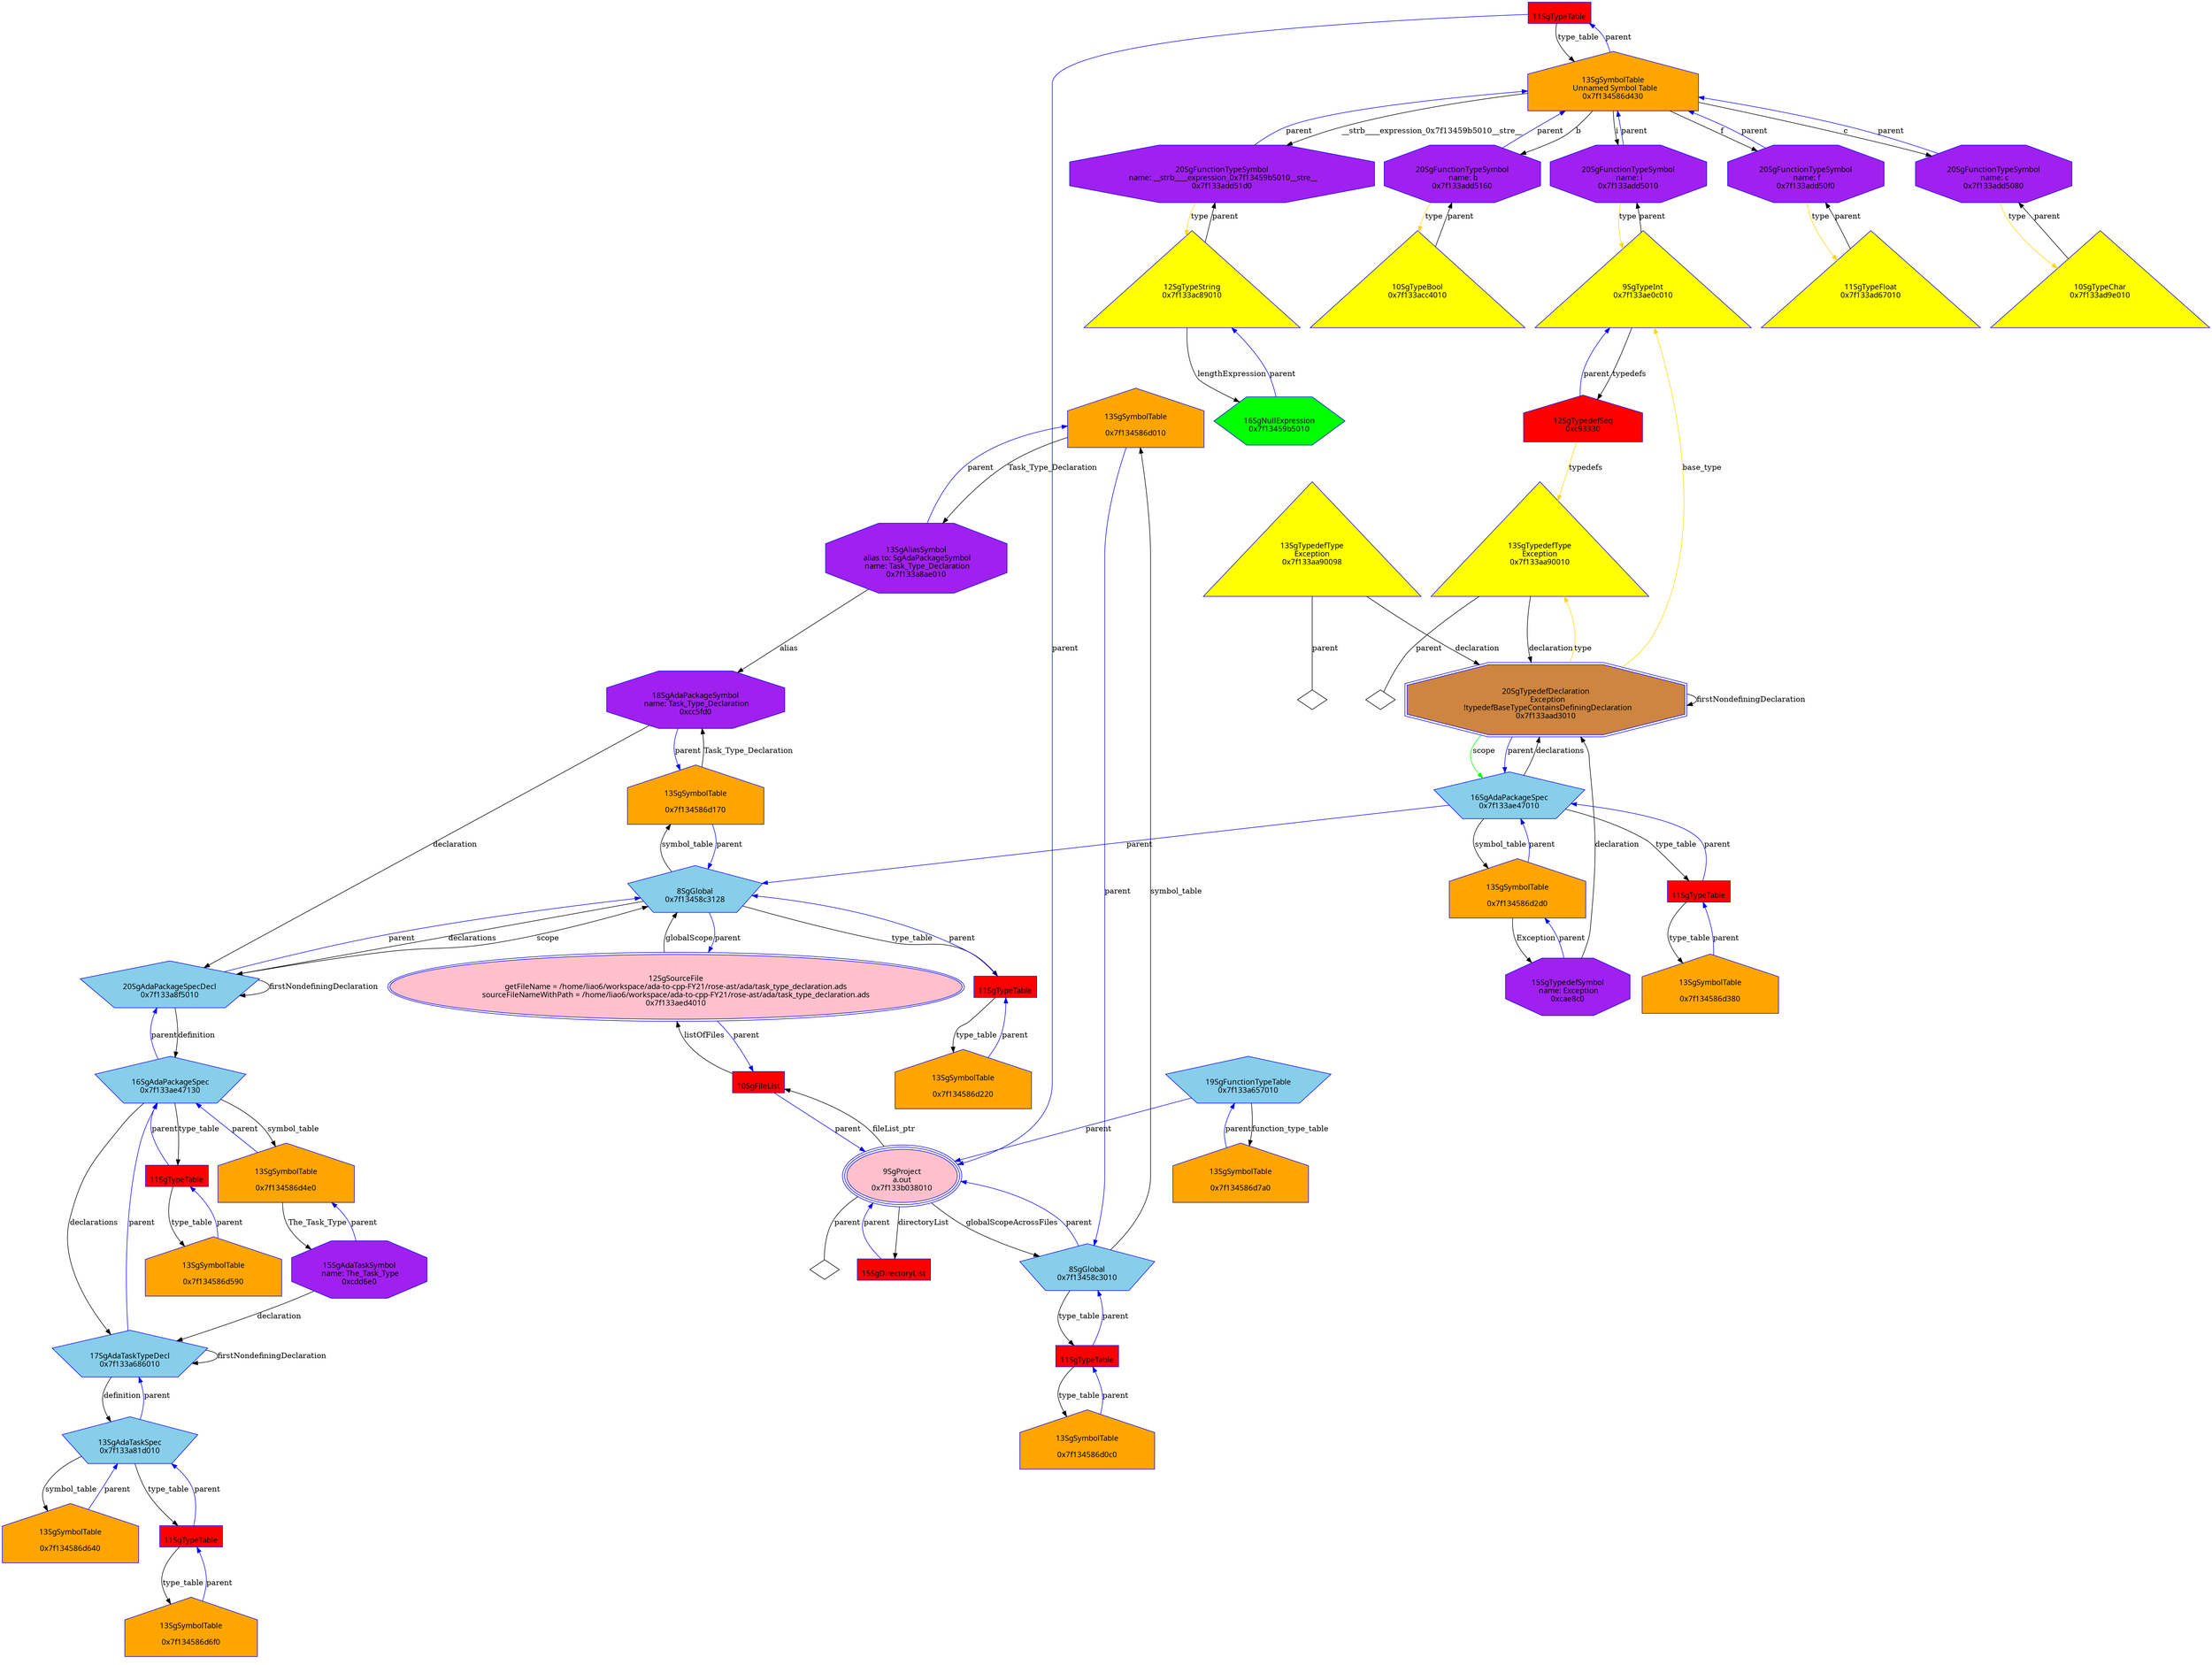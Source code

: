 digraph "Gtask_type_declaration.ads.dot" {
"0x7f134586d010"[label="\n13SgSymbolTable\n  \n  0x7f134586d010  " shape=house,regular=0,URL="\N",tooltip="more info at \N",sides=5,peripheries=1,color="blue",fillcolor=orange,fontname="7x13bold",fontcolor=black,style=filled];
"0x7f134586d010" -> "0x7f133a8ae010"[label="Task_Type_Declaration" dir=forward ];
"0x7f134586d010" -> "0x7f13458c3010"[label="parent" color="blue" dir=forward ];
"0x7f134586d0c0"[label="\n13SgSymbolTable\n  \n  0x7f134586d0c0  " shape=house,regular=0,URL="\N",tooltip="more info at \N",sides=5,peripheries=1,color="blue",fillcolor=orange,fontname="7x13bold",fontcolor=black,style=filled];
"0x7f134586d0c0" -> "0xbf0a20"[label="parent" color="blue" dir=forward ];
"0x7f134586d170"[label="\n13SgSymbolTable\n  \n  0x7f134586d170  " shape=house,regular=0,URL="\N",tooltip="more info at \N",sides=5,peripheries=1,color="blue",fillcolor=orange,fontname="7x13bold",fontcolor=black,style=filled];
"0x7f134586d170" -> "0xcc5fd0"[label="Task_Type_Declaration" dir=forward ];
"0x7f134586d170" -> "0x7f13458c3128"[label="parent" color="blue" dir=forward ];
"0x7f134586d220"[label="\n13SgSymbolTable\n  \n  0x7f134586d220  " shape=house,regular=0,URL="\N",tooltip="more info at \N",sides=5,peripheries=1,color="blue",fillcolor=orange,fontname="7x13bold",fontcolor=black,style=filled];
"0x7f134586d220" -> "0xbf0a48"[label="parent" color="blue" dir=forward ];
"0x7f134586d2d0"[label="\n13SgSymbolTable\n  \n  0x7f134586d2d0  " shape=house,regular=0,URL="\N",tooltip="more info at \N",sides=5,peripheries=1,color="blue",fillcolor=orange,fontname="7x13bold",fontcolor=black,style=filled];
"0x7f134586d2d0" -> "0xcae8c0"[label="Exception" dir=forward ];
"0x7f134586d2d0" -> "0x7f133ae47010"[label="parent" color="blue" dir=forward ];
"0x7f134586d380"[label="\n13SgSymbolTable\n  \n  0x7f134586d380  " shape=house,regular=0,URL="\N",tooltip="more info at \N",sides=5,peripheries=1,color="blue",fillcolor=orange,fontname="7x13bold",fontcolor=black,style=filled];
"0x7f134586d380" -> "0xbf0a70"[label="parent" color="blue" dir=forward ];
"0x7f134586d430"[label="\n13SgSymbolTable\n  Unnamed Symbol Table\n  0x7f134586d430  " shape=house,regular=0,URL="\N",tooltip="more info at \N",sides=5,peripheries=1,color="blue",fillcolor=orange,fontname="7x13bold",fontcolor=black,style=filled];
"0x7f134586d430" -> "0x7f133add51d0"[label="__strb____expression_0x7f13459b5010__stre__" dir=forward ];
"0x7f134586d430" -> "0x7f133add5160"[label="b" dir=forward ];
"0x7f134586d430" -> "0x7f133add50f0"[label="f" dir=forward ];
"0x7f134586d430" -> "0x7f133add5080"[label="c" dir=forward ];
"0x7f134586d430" -> "0x7f133add5010"[label="i" dir=forward ];
"0x7f134586d430" -> "0xbf0a98"[label="parent" color="blue" dir=forward ];
"0x7f134586d4e0"[label="\n13SgSymbolTable\n  \n  0x7f134586d4e0  " shape=house,regular=0,URL="\N",tooltip="more info at \N",sides=5,peripheries=1,color="blue",fillcolor=orange,fontname="7x13bold",fontcolor=black,style=filled];
"0x7f134586d4e0" -> "0xcdd6e0"[label="The_Task_Type" dir=forward ];
"0x7f134586d4e0" -> "0x7f133ae47130"[label="parent" color="blue" dir=forward ];
"0x7f134586d590"[label="\n13SgSymbolTable\n  \n  0x7f134586d590  " shape=house,regular=0,URL="\N",tooltip="more info at \N",sides=5,peripheries=1,color="blue",fillcolor=orange,fontname="7x13bold",fontcolor=black,style=filled];
"0x7f134586d590" -> "0xbf0ac0"[label="parent" color="blue" dir=forward ];
"0x7f134586d640"[label="\n13SgSymbolTable\n  \n  0x7f134586d640  " shape=house,regular=0,URL="\N",tooltip="more info at \N",sides=5,peripheries=1,color="blue",fillcolor=orange,fontname="7x13bold",fontcolor=black,style=filled];
"0x7f134586d640" -> "0x7f133a81d010"[label="parent" color="blue" dir=forward ];
"0x7f134586d6f0"[label="\n13SgSymbolTable\n  \n  0x7f134586d6f0  " shape=house,regular=0,URL="\N",tooltip="more info at \N",sides=5,peripheries=1,color="blue",fillcolor=orange,fontname="7x13bold",fontcolor=black,style=filled];
"0x7f134586d6f0" -> "0xbf0ae8"[label="parent" color="blue" dir=forward ];
"0x7f134586d7a0"[label="\n13SgSymbolTable\n  \n  0x7f134586d7a0  " shape=house,regular=0,URL="\N",tooltip="more info at \N",sides=5,peripheries=1,color="blue",fillcolor=orange,fontname="7x13bold",fontcolor=black,style=filled];
"0x7f134586d7a0" -> "0x7f133a657010"[label="parent" color="blue" dir=forward ];
"0x7f133aed4010"[label="\n12SgSourceFile\n  getFileName = /home/liao6/workspace/ada-to-cpp-FY21/rose-ast/ada/task_type_declaration.ads  \n  sourceFileNameWithPath = /home/liao6/workspace/ada-to-cpp-FY21/rose-ast/ada/task_type_declaration.ads  \n  0x7f133aed4010  " shape=ellipse,regular=0,URL="\N",tooltip="more info at \N",sides=5,peripheries=2,color="blue",fillcolor=pink,fontname="7x13bold",fontcolor=black,style=filled];
"0x7f133aed4010" -> "0x7f13458c3128"[label="globalScope" dir=forward ];
"0x7f133aed4010" -> "0xbb5fc0"[label="parent" color="blue" dir=forward ];
"0xbb5fc0"[label="\n10SgFileList" shape=polygon,regular=0,URL="\N",tooltip="more info at \N",sides=4,peripheries=1,color="blue",fillcolor=red,fontname="7x13bold",fontcolor=black,style=filled];
"0xbb5fc0" -> "0x7f133aed4010"[label="listOfFiles" dir=forward ];
"0xbb5fc0" -> "0x7f133b038010"[label="parent" color="blue" dir=forward ];
"0xbd53d0"[label="\n15SgDirectoryList" shape=polygon,regular=0,URL="\N",tooltip="more info at \N",sides=4,peripheries=1,color="blue",fillcolor=red,fontname="7x13bold",fontcolor=black,style=filled];
"0xbd53d0" -> "0x7f133b038010"[label="parent" color="blue" dir=forward ];
"0x7f133b038010"[label="\n9SgProject\n  a.out  \n  0x7f133b038010  " shape=ellipse,regular=0,URL="\N",tooltip="more info at \N",sides=5,peripheries=3,color="blue",fillcolor=pink,fontname="7x13bold",fontcolor=black,style=filled];
"0x7f133b038010" -> "0xbb5fc0"[label="fileList_ptr" dir=forward ];
"0x7f133b038010" -> "0xbd53d0"[label="directoryList" dir=forward ];
"0x7f133b038010" -> "0x7f13458c3010"[label="globalScopeAcrossFiles" dir=forward ];
"0x7f133b038010" -> "0x7f133b038010__parent__null"[label="parent" dir=none ];
"0x7f133b038010__parent__null"[label="" shape=diamond ];
"0xc93330"[label="\n12SgTypedefSeq\n  0xc93330  " shape=house,regular=0,URL="\N",tooltip="more info at \N",sides=5,peripheries=1,color="blue",fillcolor=red,fontname="7x13bold",fontcolor=black,style=filled];
"0xc93330" -> "0x7f133aa90010"[label="typedefs" color="gold1" dir=forward ];
"0xc93330" -> "0x7f133ae0c010"[label="parent" color="blue" dir=forward ];
"0xbf0a20"[label="\n11SgTypeTable" shape=polygon,regular=0,URL="\N",tooltip="more info at \N",sides=4,peripheries=1,color="blue",fillcolor=red,fontname="7x13bold",fontcolor=black,style=filled];
"0xbf0a20" -> "0x7f134586d0c0"[label="type_table" dir=forward ];
"0xbf0a20" -> "0x7f13458c3010"[label="parent" color="blue" dir=forward ];
"0xbf0a48"[label="\n11SgTypeTable" shape=polygon,regular=0,URL="\N",tooltip="more info at \N",sides=4,peripheries=1,color="blue",fillcolor=red,fontname="7x13bold",fontcolor=black,style=filled];
"0xbf0a48" -> "0x7f134586d220"[label="type_table" dir=forward ];
"0xbf0a48" -> "0x7f13458c3128"[label="parent" color="blue" dir=forward ];
"0xbf0a70"[label="\n11SgTypeTable" shape=polygon,regular=0,URL="\N",tooltip="more info at \N",sides=4,peripheries=1,color="blue",fillcolor=red,fontname="7x13bold",fontcolor=black,style=filled];
"0xbf0a70" -> "0x7f134586d380"[label="type_table" dir=forward ];
"0xbf0a70" -> "0x7f133ae47010"[label="parent" color="blue" dir=forward ];
"0xbf0a98"[label="\n11SgTypeTable" shape=polygon,regular=0,URL="\N",tooltip="more info at \N",sides=4,peripheries=1,color="blue",fillcolor=red,fontname="7x13bold",fontcolor=black,style=filled];
"0xbf0a98" -> "0x7f134586d430"[label="type_table" dir=forward ];
"0xbf0a98" -> "0x7f133b038010"[label="parent" color="blue" dir=forward ];
"0xbf0ac0"[label="\n11SgTypeTable" shape=polygon,regular=0,URL="\N",tooltip="more info at \N",sides=4,peripheries=1,color="blue",fillcolor=red,fontname="7x13bold",fontcolor=black,style=filled];
"0xbf0ac0" -> "0x7f134586d590"[label="type_table" dir=forward ];
"0xbf0ac0" -> "0x7f133ae47130"[label="parent" color="blue" dir=forward ];
"0xbf0ae8"[label="\n11SgTypeTable" shape=polygon,regular=0,URL="\N",tooltip="more info at \N",sides=4,peripheries=1,color="blue",fillcolor=red,fontname="7x13bold",fontcolor=black,style=filled];
"0xbf0ae8" -> "0x7f134586d6f0"[label="type_table" dir=forward ];
"0xbf0ae8" -> "0x7f133a81d010"[label="parent" color="blue" dir=forward ];
"0x7f133ad9e010"[label="\n10SgTypeChar\n  0x7f133ad9e010  \n   \n   " shape=polygon,regular=0,URL="\N",tooltip="more info at \N",sides=3,peripheries=1,color="blue",fillcolor=yellow,fontname="7x13bold",fontcolor=black,style=filled];
"0x7f133ad9e010" -> "0x7f133add5080"[label="parent" dir=forward ];
"0x7f133ae0c010"[label="\n9SgTypeInt\n  0x7f133ae0c010  \n   \n   " shape=polygon,regular=0,URL="\N",tooltip="more info at \N",sides=3,peripheries=1,color="blue",fillcolor=yellow,fontname="7x13bold",fontcolor=black,style=filled];
"0x7f133ae0c010" -> "0xc93330"[label="typedefs" dir=forward ];
"0x7f133ae0c010" -> "0x7f133add5010"[label="parent" dir=forward ];
"0x7f133ad67010"[label="\n11SgTypeFloat\n  0x7f133ad67010  \n   \n   " shape=polygon,regular=0,URL="\N",tooltip="more info at \N",sides=3,peripheries=1,color="blue",fillcolor=yellow,fontname="7x13bold",fontcolor=black,style=filled];
"0x7f133ad67010" -> "0x7f133add50f0"[label="parent" dir=forward ];
"0x7f133ac89010"[label="\n12SgTypeString\n  0x7f133ac89010  \n   \n   " shape=polygon,regular=0,URL="\N",tooltip="more info at \N",sides=3,peripheries=1,color="blue",fillcolor=yellow,fontname="7x13bold",fontcolor=black,style=filled];
"0x7f133ac89010" -> "0x7f13459b5010"[label="lengthExpression" dir=forward ];
"0x7f133ac89010" -> "0x7f133add51d0"[label="parent" dir=forward ];
"0x7f133acc4010"[label="\n10SgTypeBool\n  0x7f133acc4010  \n   \n   " shape=polygon,regular=0,URL="\N",tooltip="more info at \N",sides=3,peripheries=1,color="blue",fillcolor=yellow,fontname="7x13bold",fontcolor=black,style=filled];
"0x7f133acc4010" -> "0x7f133add5160"[label="parent" dir=forward ];
"0x7f133aa90010"[label="\n13SgTypedefType\nException\n  0x7f133aa90010  \n   \n   " shape=polygon,regular=0,URL="\N",tooltip="more info at \N",sides=3,peripheries=1,color="blue",fillcolor=yellow,fontname="7x13bold",fontcolor=black,style=filled];
"0x7f133aa90010" -> "0x7f133aad3010"[label="declaration" dir=forward ];
"0x7f133aa90010" -> "0x7f133aa90010__parent__null"[label="parent" dir=none ];
"0x7f133aa90010__parent__null"[label="" shape=diamond ];
"0x7f133aa90098"[label="\n13SgTypedefType\nException\n  0x7f133aa90098  \n   \n   " shape=polygon,regular=0,URL="\N",tooltip="more info at \N",sides=3,peripheries=1,color="blue",fillcolor=yellow,fontname="7x13bold",fontcolor=black,style=filled];
"0x7f133aa90098" -> "0x7f133aad3010"[label="declaration" dir=forward ];
"0x7f133aa90098" -> "0x7f133aa90098__parent__null"[label="parent" dir=none ];
"0x7f133aa90098__parent__null"[label="" shape=diamond ];
"0x7f13458c3010"[label="\n8SgGlobal\n  0x7f13458c3010  " shape=polygon,regular=0,URL="\N",tooltip="more info at \N",sides=5,peripheries=1,color="blue",fillcolor=skyblue,fontname="7x13bold",fontcolor=black,style=filled];
"0x7f13458c3010" -> "0x7f134586d010"[label="symbol_table" dir=forward ];
"0x7f13458c3010" -> "0xbf0a20"[label="type_table" dir=forward ];
"0x7f13458c3010" -> "0x7f133b038010"[label="parent" color="blue" dir=forward ];
"0x7f13458c3128"[label="\n8SgGlobal\n  0x7f13458c3128  " shape=polygon,regular=0,URL="\N",tooltip="more info at \N",sides=5,peripheries=1,color="blue",fillcolor=skyblue,fontname="7x13bold",fontcolor=black,style=filled];
"0x7f13458c3128" -> "0x7f133a8f5010"[label="declarations" dir=forward ];
"0x7f13458c3128" -> "0x7f134586d170"[label="symbol_table" dir=forward ];
"0x7f13458c3128" -> "0xbf0a48"[label="type_table" dir=forward ];
"0x7f13458c3128" -> "0x7f133aed4010"[label="parent" color="blue" dir=forward ];
"0x7f133a657010"[label="\n19SgFunctionTypeTable\n  0x7f133a657010  " shape=polygon,regular=0,URL="\N",tooltip="more info at \N",sides=5,peripheries=1,color="blue",fillcolor=skyblue,fontname="7x13bold",fontcolor=black,style=filled];
"0x7f133a657010" -> "0x7f134586d7a0"[label="function_type_table" dir=forward ];
"0x7f133a657010" -> "0x7f133b038010"[label="parent" color="blue" dir=forward ];
"0x7f133aad3010"[label="\n20SgTypedefDeclaration\n  Exception\n  !typedefBaseTypeContainsDefiningDeclaration\n  0x7f133aad3010  " shape=polygon,regular=0,URL="\N",tooltip="more info at \N",sides=8,peripheries=2,color="blue",fillcolor=peru,fontname="7x13bold",fontcolor=black,style=filled];
"0x7f133aad3010" -> "0x7f133ae0c010"[label="base_type" color="gold1" dir=forward ];
"0x7f133aad3010" -> "0x7f133aa90010"[label="type" color="gold1" dir=forward ];
"0x7f133aad3010" -> "0x7f133ae47010"[label="scope" color="green" dir=forward ];
"0x7f133aad3010" -> "0x7f133aad3010"[label="firstNondefiningDeclaration" dir=forward ];
"0x7f133aad3010" -> "0x7f133ae47010"[label="parent" color="blue" dir=forward ];
"0x7f133ae47010"[label="\n16SgAdaPackageSpec\n  0x7f133ae47010  " shape=polygon,regular=0,URL="\N",tooltip="more info at \N",sides=5,peripheries=1,color="blue",fillcolor=skyblue,fontname="7x13bold",fontcolor=black,style=filled];
"0x7f133ae47010" -> "0x7f133aad3010"[label="declarations" dir=forward ];
"0x7f133ae47010" -> "0x7f134586d2d0"[label="symbol_table" dir=forward ];
"0x7f133ae47010" -> "0xbf0a70"[label="type_table" dir=forward ];
"0x7f133ae47010" -> "0x7f13458c3128"[label="parent" color="blue" dir=forward ];
"0x7f133ae47130"[label="\n16SgAdaPackageSpec\n  0x7f133ae47130  " shape=polygon,regular=0,URL="\N",tooltip="more info at \N",sides=5,peripheries=1,color="blue",fillcolor=skyblue,fontname="7x13bold",fontcolor=black,style=filled];
"0x7f133ae47130" -> "0x7f133a686010"[label="declarations" dir=forward ];
"0x7f133ae47130" -> "0x7f134586d4e0"[label="symbol_table" dir=forward ];
"0x7f133ae47130" -> "0xbf0ac0"[label="type_table" dir=forward ];
"0x7f133ae47130" -> "0x7f133a8f5010"[label="parent" color="blue" dir=forward ];
"0x7f133a81d010"[label="\n13SgAdaTaskSpec\n  0x7f133a81d010  " shape=polygon,regular=0,URL="\N",tooltip="more info at \N",sides=5,peripheries=1,color="blue",fillcolor=skyblue,fontname="7x13bold",fontcolor=black,style=filled];
"0x7f133a81d010" -> "0x7f134586d640"[label="symbol_table" dir=forward ];
"0x7f133a81d010" -> "0xbf0ae8"[label="type_table" dir=forward ];
"0x7f133a81d010" -> "0x7f133a686010"[label="parent" color="blue" dir=forward ];
"0x7f133a8f5010"[label="\n20SgAdaPackageSpecDecl\n  0x7f133a8f5010  " shape=polygon,regular=0,URL="\N",tooltip="more info at \N",sides=5,peripheries=1,color="blue",fillcolor=skyblue,fontname="7x13bold",fontcolor=black,style=filled];
"0x7f133a8f5010" -> "0x7f133ae47130"[label="definition" dir=forward ];
"0x7f133a8f5010" -> "0x7f13458c3128"[label="scope" dir=forward ];
"0x7f133a8f5010" -> "0x7f133a8f5010"[label="firstNondefiningDeclaration" dir=forward ];
"0x7f133a8f5010" -> "0x7f13458c3128"[label="parent" color="blue" dir=forward ];
"0x7f133a686010"[label="\n17SgAdaTaskTypeDecl\n  0x7f133a686010  " shape=polygon,regular=0,URL="\N",tooltip="more info at \N",sides=5,peripheries=1,color="blue",fillcolor=skyblue,fontname="7x13bold",fontcolor=black,style=filled];
"0x7f133a686010" -> "0x7f133a81d010"[label="definition" dir=forward ];
"0x7f133a686010" -> "0x7f133a686010"[label="firstNondefiningDeclaration" dir=forward ];
"0x7f133a686010" -> "0x7f133ae47130"[label="parent" color="blue" dir=forward ];
"0x7f13459b5010"[label="\n16SgNullExpression\n  0x7f13459b5010  " shape=polygon,regular=0,URL="\N",tooltip="more info at \N",sides=6,peripheries=1,color="blue",fillcolor=green,fontname="7x13bold",fontcolor=black,style=filled];
"0x7f13459b5010" -> "0x7f133ac89010"[label="parent" color="blue" dir=forward ];
"0x7f133add5010"[label="\n20SgFunctionTypeSymbol\n name: i\n  0x7f133add5010  " shape=polygon,regular=0,URL="\N",tooltip="more info at \N",sides=8,peripheries=1,color="blue",fillcolor=purple,fontname="7x13bold",fontcolor=black,style=filled];
"0x7f133add5010" -> "0x7f133ae0c010"[label="type" color="gold1" dir=forward ];
"0x7f133add5010" -> "0x7f134586d430"[label="parent" color="blue" dir=forward ];
"0x7f133add5080"[label="\n20SgFunctionTypeSymbol\n name: c\n  0x7f133add5080  " shape=polygon,regular=0,URL="\N",tooltip="more info at \N",sides=8,peripheries=1,color="blue",fillcolor=purple,fontname="7x13bold",fontcolor=black,style=filled];
"0x7f133add5080" -> "0x7f133ad9e010"[label="type" color="gold1" dir=forward ];
"0x7f133add5080" -> "0x7f134586d430"[label="parent" color="blue" dir=forward ];
"0x7f133add50f0"[label="\n20SgFunctionTypeSymbol\n name: f\n  0x7f133add50f0  " shape=polygon,regular=0,URL="\N",tooltip="more info at \N",sides=8,peripheries=1,color="blue",fillcolor=purple,fontname="7x13bold",fontcolor=black,style=filled];
"0x7f133add50f0" -> "0x7f133ad67010"[label="type" color="gold1" dir=forward ];
"0x7f133add50f0" -> "0x7f134586d430"[label="parent" color="blue" dir=forward ];
"0x7f133add5160"[label="\n20SgFunctionTypeSymbol\n name: b\n  0x7f133add5160  " shape=polygon,regular=0,URL="\N",tooltip="more info at \N",sides=8,peripheries=1,color="blue",fillcolor=purple,fontname="7x13bold",fontcolor=black,style=filled];
"0x7f133add5160" -> "0x7f133acc4010"[label="type" color="gold1" dir=forward ];
"0x7f133add5160" -> "0x7f134586d430"[label="parent" color="blue" dir=forward ];
"0x7f133add51d0"[label="\n20SgFunctionTypeSymbol\n name: __strb____expression_0x7f13459b5010__stre__\n  0x7f133add51d0  " shape=polygon,regular=0,URL="\N",tooltip="more info at \N",sides=8,peripheries=1,color="blue",fillcolor=purple,fontname="7x13bold",fontcolor=black,style=filled];
"0x7f133add51d0" -> "0x7f133ac89010"[label="type" color="gold1" dir=forward ];
"0x7f133add51d0" -> "0x7f134586d430"[label="parent" color="blue" dir=forward ];
"0xcae8c0"[label="\n15SgTypedefSymbol\n name: Exception\n  0xcae8c0  " shape=polygon,regular=0,URL="\N",tooltip="more info at \N",sides=8,peripheries=1,color="blue",fillcolor=purple,fontname="7x13bold",fontcolor=black,style=filled];
"0xcae8c0" -> "0x7f133aad3010"[label="declaration" dir=forward ];
"0xcae8c0" -> "0x7f134586d2d0"[label="parent" color="blue" dir=forward ];
"0x7f133a8ae010"[label="\n13SgAliasSymbol\n alias to: SgAdaPackageSymbol\n name: Task_Type_Declaration\n  0x7f133a8ae010  " shape=polygon,regular=0,URL="\N",tooltip="more info at \N",sides=8,peripheries=1,color="blue",fillcolor=purple,fontname="7x13bold",fontcolor=black,style=filled];
"0x7f133a8ae010" -> "0xcc5fd0"[label="alias" dir=forward ];
"0x7f133a8ae010" -> "0x7f134586d010"[label="parent" color="blue" dir=forward ];
"0xcc5fd0"[label="\n18SgAdaPackageSymbol\n name: Task_Type_Declaration\n  0xcc5fd0  " shape=polygon,regular=0,URL="\N",tooltip="more info at \N",sides=8,peripheries=1,color="blue",fillcolor=purple,fontname="7x13bold",fontcolor=black,style=filled];
"0xcc5fd0" -> "0x7f133a8f5010"[label="declaration" dir=forward ];
"0xcc5fd0" -> "0x7f134586d170"[label="parent" color="blue" dir=forward ];
"0xcdd6e0"[label="\n15SgAdaTaskSymbol\n name: The_Task_Type\n  0xcdd6e0  " shape=polygon,regular=0,URL="\N",tooltip="more info at \N",sides=8,peripheries=1,color="blue",fillcolor=purple,fontname="7x13bold",fontcolor=black,style=filled];
"0xcdd6e0" -> "0x7f133a686010"[label="declaration" dir=forward ];
"0xcdd6e0" -> "0x7f134586d4e0"[label="parent" color="blue" dir=forward ];
}
